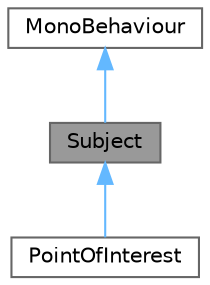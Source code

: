 digraph "Subject"
{
 // LATEX_PDF_SIZE
  bgcolor="transparent";
  edge [fontname=Helvetica,fontsize=10,labelfontname=Helvetica,labelfontsize=10];
  node [fontname=Helvetica,fontsize=10,shape=box,height=0.2,width=0.4];
  Node1 [label="Subject",height=0.2,width=0.4,color="gray40", fillcolor="grey60", style="filled", fontcolor="black",tooltip="Abstract class for a Subject, used in Observer Pattern Registers and Unregisters Observers and deals ..."];
  Node2 -> Node1 [dir="back",color="steelblue1",style="solid"];
  Node2 [label="MonoBehaviour",height=0.2,width=0.4,color="gray40", fillcolor="white", style="filled",tooltip=" "];
  Node1 -> Node3 [dir="back",color="steelblue1",style="solid"];
  Node3 [label="PointOfInterest",height=0.2,width=0.4,color="gray40", fillcolor="white", style="filled",URL="$class_point_of_interest.html",tooltip="Upon colliding or movement change, sends notification to observer with Notification type"];
}
